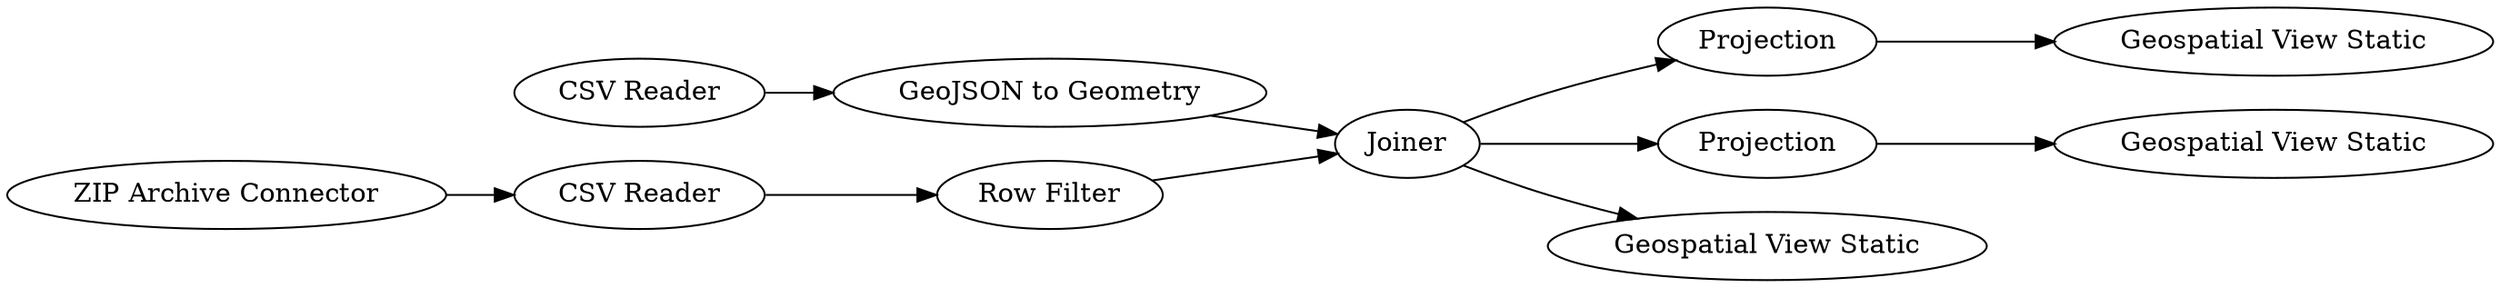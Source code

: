digraph {
	10 -> 13
	7 -> 8
	36 -> 5
	10 -> 32
	8 -> 10
	32 -> 34
	35 -> 36
	5 -> 10
	10 -> 11
	13 -> 12
	5 [label="Row Filter"]
	13 [label=Projection]
	35 [label="ZIP Archive Connector"]
	7 [label="CSV Reader"]
	34 [label="Geospatial View Static"]
	36 [label="CSV Reader"]
	11 [label="Geospatial View Static"]
	8 [label="GeoJSON to Geometry"]
	12 [label="Geospatial View Static"]
	32 [label=Projection]
	10 [label=Joiner]
	rankdir=LR
}
